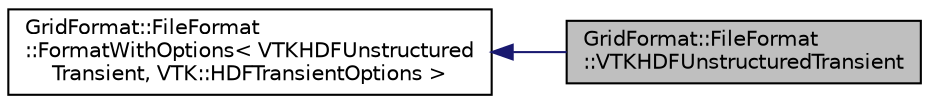 digraph "GridFormat::FileFormat::VTKHDFUnstructuredTransient"
{
 // LATEX_PDF_SIZE
  edge [fontname="Helvetica",fontsize="10",labelfontname="Helvetica",labelfontsize="10"];
  node [fontname="Helvetica",fontsize="10",shape=record];
  rankdir="LR";
  Node1 [label="GridFormat::FileFormat\l::VTKHDFUnstructuredTransient",height=0.2,width=0.4,color="black", fillcolor="grey75", style="filled", fontcolor="black",tooltip="Transient variant of the vtk-hdf unstructured grid format."];
  Node2 -> Node1 [dir="back",color="midnightblue",fontsize="10",style="solid",fontname="Helvetica"];
  Node2 [label="GridFormat::FileFormat\l::FormatWithOptions\< VTKHDFUnstructured\lTransient, VTK::HDFTransientOptions \>",height=0.2,width=0.4,color="black", fillcolor="white", style="filled",URL="$structGridFormat_1_1FileFormat_1_1FormatWithOptions.html",tooltip=" "];
}
